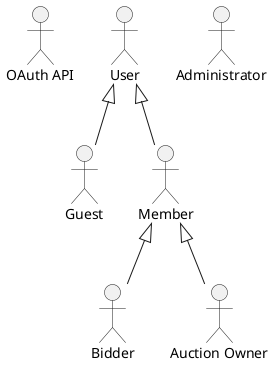 @startuml
actor OAuth as "OAuth API"
actor User as "User"
actor Guest as "Guest"
actor Member as "Member"
actor Bidder as "Bidder"
actor AuctionOwner as "Auction Owner"
actor Administrator as "Administrator"

User <|-- Guest
User <|-- Member
Member <|-- Bidder
Member <|-- AuctionOwner
@enduml

